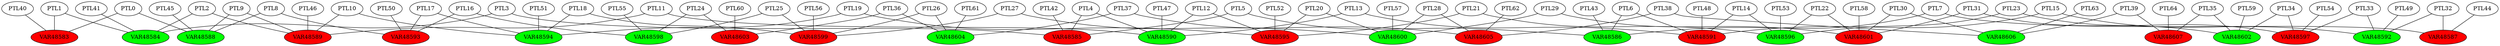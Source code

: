 graph model {
PTL0 -- VAR48583;

PTL0 -- VAR48588;

PTL1 -- VAR48583;

PTL1 -- VAR48584;

PTL2 -- VAR48584;

PTL2 -- VAR48589;

PTL3 -- VAR48584;

PTL3 -- VAR48585;

PTL4 -- VAR48585;

PTL4 -- VAR48590;

PTL5 -- VAR48585;

PTL5 -- VAR48586;

PTL6 -- VAR48586;

PTL6 -- VAR48591;

PTL7 -- VAR48586;

PTL7 -- VAR48587;

PTL8 -- VAR48588;

PTL8 -- VAR48593;

PTL9 -- VAR48588;

PTL9 -- VAR48589;

PTL10 -- VAR48589;

PTL10 -- VAR48594;

PTL11 -- VAR48589;

PTL11 -- VAR48590;

PTL12 -- VAR48590;

PTL12 -- VAR48595;

PTL13 -- VAR48590;

PTL13 -- VAR48591;

PTL14 -- VAR48591;

PTL14 -- VAR48596;

PTL15 -- VAR48591;

PTL15 -- VAR48592;

PTL16 -- VAR48593;

PTL16 -- VAR48598;

PTL17 -- VAR48593;

PTL17 -- VAR48594;

PTL18 -- VAR48594;

PTL18 -- VAR48599;

PTL19 -- VAR48594;

PTL19 -- VAR48595;

PTL20 -- VAR48595;

PTL20 -- VAR48600;

PTL21 -- VAR48595;

PTL21 -- VAR48596;

PTL22 -- VAR48596;

PTL22 -- VAR48601;

PTL23 -- VAR48596;

PTL23 -- VAR48597;

PTL24 -- VAR48598;

PTL24 -- VAR48603;

PTL25 -- VAR48598;

PTL25 -- VAR48599;

PTL26 -- VAR48599;

PTL26 -- VAR48604;

PTL27 -- VAR48599;

PTL27 -- VAR48600;

PTL28 -- VAR48600;

PTL28 -- VAR48605;

PTL29 -- VAR48600;

PTL29 -- VAR48601;

PTL30 -- VAR48601;

PTL30 -- VAR48606;

PTL31 -- VAR48601;

PTL31 -- VAR48602;

PTL32 -- VAR48587;

PTL32 -- VAR48592;

PTL33 -- VAR48592;

PTL33 -- VAR48597;

PTL34 -- VAR48597;

PTL34 -- VAR48602;

PTL35 -- VAR48602;

PTL35 -- VAR48607;

PTL36 -- VAR48603;

PTL36 -- VAR48604;

PTL37 -- VAR48604;

PTL37 -- VAR48605;

PTL38 -- VAR48605;

PTL38 -- VAR48606;

PTL39 -- VAR48606;

PTL39 -- VAR48607;

PTL40 -- VAR48583;

PTL41 -- VAR48584;

PTL42 -- VAR48585;

PTL43 -- VAR48586;

PTL44 -- VAR48587;

PTL45 -- VAR48588;

PTL46 -- VAR48589;

PTL47 -- VAR48590;

PTL48 -- VAR48591;

PTL49 -- VAR48592;

PTL50 -- VAR48593;

PTL51 -- VAR48594;

PTL52 -- VAR48595;

PTL53 -- VAR48596;

PTL54 -- VAR48597;

PTL55 -- VAR48598;

PTL56 -- VAR48599;

PTL57 -- VAR48600;

PTL58 -- VAR48601;

PTL59 -- VAR48602;

PTL60 -- VAR48603;

PTL61 -- VAR48604;

PTL62 -- VAR48605;

PTL63 -- VAR48606;

PTL64 -- VAR48607;

VAR48583 [style=filled fillcolor=red];
VAR48588 [style=filled fillcolor=green];
VAR48584 [style=filled fillcolor=green];
VAR48589 [style=filled fillcolor=red];
VAR48585 [style=filled fillcolor=red];
VAR48590 [style=filled fillcolor=green];
VAR48586 [style=filled fillcolor=green];
VAR48591 [style=filled fillcolor=red];
VAR48587 [style=filled fillcolor=red];
VAR48593 [style=filled fillcolor=red];
VAR48594 [style=filled fillcolor=green];
VAR48595 [style=filled fillcolor=red];
VAR48596 [style=filled fillcolor=green];
VAR48592 [style=filled fillcolor=green];
VAR48598 [style=filled fillcolor=green];
VAR48599 [style=filled fillcolor=red];
VAR48600 [style=filled fillcolor=green];
VAR48601 [style=filled fillcolor=red];
VAR48597 [style=filled fillcolor=red];
VAR48603 [style=filled fillcolor=red];
VAR48604 [style=filled fillcolor=green];
VAR48605 [style=filled fillcolor=red];
VAR48606 [style=filled fillcolor=green];
VAR48602 [style=filled fillcolor=green];
VAR48607 [style=filled fillcolor=red];
}
